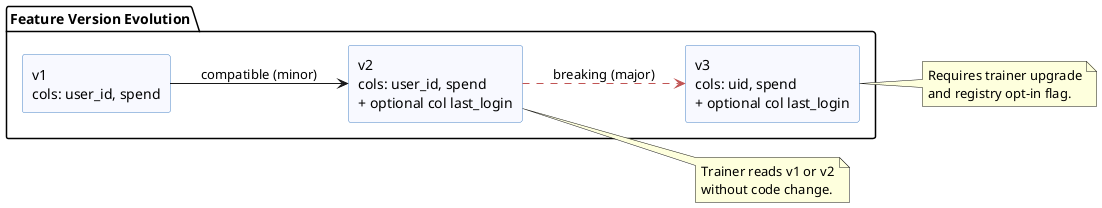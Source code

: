 @startuml
' Feature view versions evolution diagram
skinparam shadowing false
skinparam rectangleBackgroundColor #F8F9FF
skinparam rectangleBorderColor #4A85C7
left to right direction

package "Feature Version Evolution" {
  rectangle "v1\ncols: user_id, spend" as V1
  rectangle "v2\ncols: user_id, spend\n+ optional col last_login" as V2
  rectangle "v3\ncols: uid, spend\n+ optional col last_login" as V3
}

V1 --> V2 : compatible (minor)
V2 -[#C15454,dashed]-> V3 : breaking (major)

note right of V2
  Trainer reads v1 or v2
  without code change.
end note

note right of V3
  Requires trainer upgrade
  and registry opt-in flag.
end note
@enduml
